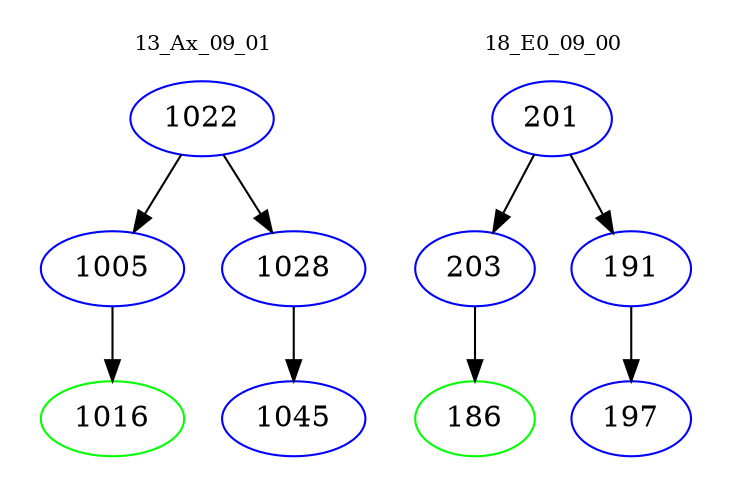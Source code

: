 digraph{
subgraph cluster_0 {
color = white
label = "13_Ax_09_01";
fontsize=10;
T0_1022 [label="1022", color="blue"]
T0_1022 -> T0_1005 [color="black"]
T0_1005 [label="1005", color="blue"]
T0_1005 -> T0_1016 [color="black"]
T0_1016 [label="1016", color="green"]
T0_1022 -> T0_1028 [color="black"]
T0_1028 [label="1028", color="blue"]
T0_1028 -> T0_1045 [color="black"]
T0_1045 [label="1045", color="blue"]
}
subgraph cluster_1 {
color = white
label = "18_E0_09_00";
fontsize=10;
T1_201 [label="201", color="blue"]
T1_201 -> T1_203 [color="black"]
T1_203 [label="203", color="blue"]
T1_203 -> T1_186 [color="black"]
T1_186 [label="186", color="green"]
T1_201 -> T1_191 [color="black"]
T1_191 [label="191", color="blue"]
T1_191 -> T1_197 [color="black"]
T1_197 [label="197", color="blue"]
}
}
